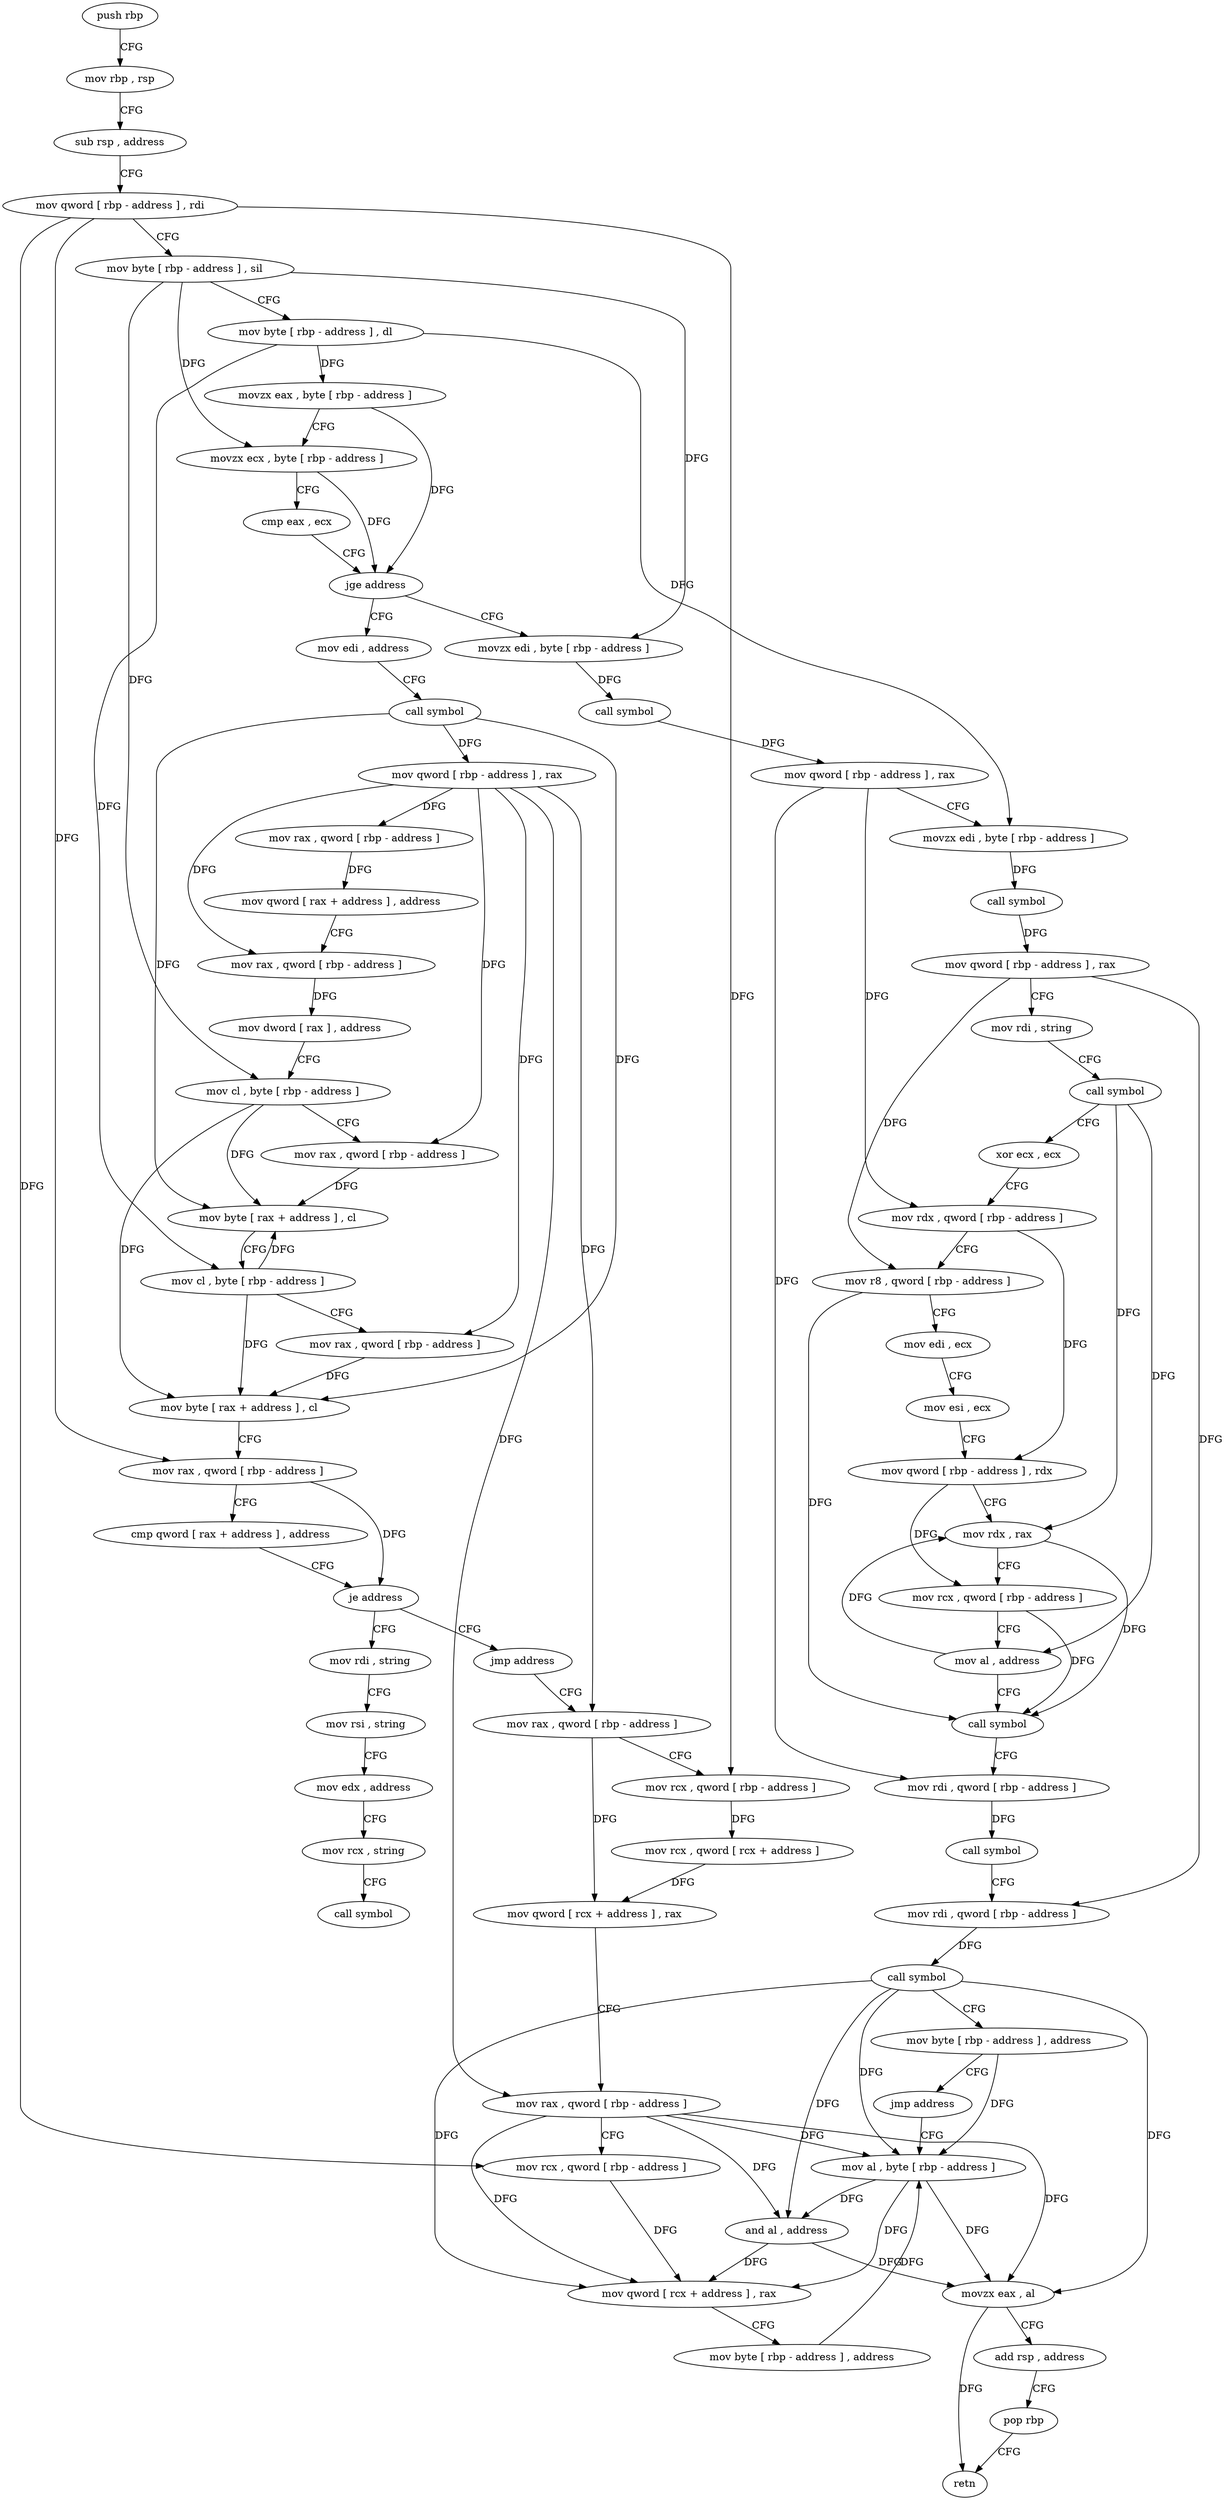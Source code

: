 digraph "func" {
"4211616" [label = "push rbp" ]
"4211617" [label = "mov rbp , rsp" ]
"4211620" [label = "sub rsp , address" ]
"4211624" [label = "mov qword [ rbp - address ] , rdi" ]
"4211628" [label = "mov byte [ rbp - address ] , sil" ]
"4211632" [label = "mov byte [ rbp - address ] , dl" ]
"4211635" [label = "movzx eax , byte [ rbp - address ]" ]
"4211639" [label = "movzx ecx , byte [ rbp - address ]" ]
"4211643" [label = "cmp eax , ecx" ]
"4211645" [label = "jge address" ]
"4211751" [label = "mov edi , address" ]
"4211651" [label = "movzx edi , byte [ rbp - address ]" ]
"4211756" [label = "call symbol" ]
"4211761" [label = "mov qword [ rbp - address ] , rax" ]
"4211765" [label = "mov rax , qword [ rbp - address ]" ]
"4211769" [label = "mov qword [ rax + address ] , address" ]
"4211777" [label = "mov rax , qword [ rbp - address ]" ]
"4211781" [label = "mov dword [ rax ] , address" ]
"4211787" [label = "mov cl , byte [ rbp - address ]" ]
"4211790" [label = "mov rax , qword [ rbp - address ]" ]
"4211794" [label = "mov byte [ rax + address ] , cl" ]
"4211797" [label = "mov cl , byte [ rbp - address ]" ]
"4211800" [label = "mov rax , qword [ rbp - address ]" ]
"4211804" [label = "mov byte [ rax + address ] , cl" ]
"4211807" [label = "mov rax , qword [ rbp - address ]" ]
"4211811" [label = "cmp qword [ rax + address ] , address" ]
"4211816" [label = "je address" ]
"4211827" [label = "mov rdi , string" ]
"4211822" [label = "jmp address" ]
"4211655" [label = "call symbol" ]
"4211660" [label = "mov qword [ rbp - address ] , rax" ]
"4211664" [label = "movzx edi , byte [ rbp - address ]" ]
"4211668" [label = "call symbol" ]
"4211673" [label = "mov qword [ rbp - address ] , rax" ]
"4211677" [label = "mov rdi , string" ]
"4211687" [label = "call symbol" ]
"4211692" [label = "xor ecx , ecx" ]
"4211694" [label = "mov rdx , qword [ rbp - address ]" ]
"4211698" [label = "mov r8 , qword [ rbp - address ]" ]
"4211702" [label = "mov edi , ecx" ]
"4211704" [label = "mov esi , ecx" ]
"4211706" [label = "mov qword [ rbp - address ] , rdx" ]
"4211710" [label = "mov rdx , rax" ]
"4211713" [label = "mov rcx , qword [ rbp - address ]" ]
"4211717" [label = "mov al , address" ]
"4211719" [label = "call symbol" ]
"4211724" [label = "mov rdi , qword [ rbp - address ]" ]
"4211728" [label = "call symbol" ]
"4211733" [label = "mov rdi , qword [ rbp - address ]" ]
"4211737" [label = "call symbol" ]
"4211742" [label = "mov byte [ rbp - address ] , address" ]
"4211746" [label = "jmp address" ]
"4211899" [label = "mov al , byte [ rbp - address ]" ]
"4211837" [label = "mov rsi , string" ]
"4211847" [label = "mov edx , address" ]
"4211852" [label = "mov rcx , string" ]
"4211862" [label = "call symbol" ]
"4211867" [label = "mov rax , qword [ rbp - address ]" ]
"4211902" [label = "and al , address" ]
"4211904" [label = "movzx eax , al" ]
"4211907" [label = "add rsp , address" ]
"4211911" [label = "pop rbp" ]
"4211912" [label = "retn" ]
"4211871" [label = "mov rcx , qword [ rbp - address ]" ]
"4211875" [label = "mov rcx , qword [ rcx + address ]" ]
"4211879" [label = "mov qword [ rcx + address ] , rax" ]
"4211883" [label = "mov rax , qword [ rbp - address ]" ]
"4211887" [label = "mov rcx , qword [ rbp - address ]" ]
"4211891" [label = "mov qword [ rcx + address ] , rax" ]
"4211895" [label = "mov byte [ rbp - address ] , address" ]
"4211616" -> "4211617" [ label = "CFG" ]
"4211617" -> "4211620" [ label = "CFG" ]
"4211620" -> "4211624" [ label = "CFG" ]
"4211624" -> "4211628" [ label = "CFG" ]
"4211624" -> "4211807" [ label = "DFG" ]
"4211624" -> "4211871" [ label = "DFG" ]
"4211624" -> "4211887" [ label = "DFG" ]
"4211628" -> "4211632" [ label = "CFG" ]
"4211628" -> "4211639" [ label = "DFG" ]
"4211628" -> "4211787" [ label = "DFG" ]
"4211628" -> "4211651" [ label = "DFG" ]
"4211632" -> "4211635" [ label = "DFG" ]
"4211632" -> "4211797" [ label = "DFG" ]
"4211632" -> "4211664" [ label = "DFG" ]
"4211635" -> "4211639" [ label = "CFG" ]
"4211635" -> "4211645" [ label = "DFG" ]
"4211639" -> "4211643" [ label = "CFG" ]
"4211639" -> "4211645" [ label = "DFG" ]
"4211643" -> "4211645" [ label = "CFG" ]
"4211645" -> "4211751" [ label = "CFG" ]
"4211645" -> "4211651" [ label = "CFG" ]
"4211751" -> "4211756" [ label = "CFG" ]
"4211651" -> "4211655" [ label = "DFG" ]
"4211756" -> "4211761" [ label = "DFG" ]
"4211756" -> "4211794" [ label = "DFG" ]
"4211756" -> "4211804" [ label = "DFG" ]
"4211761" -> "4211765" [ label = "DFG" ]
"4211761" -> "4211777" [ label = "DFG" ]
"4211761" -> "4211790" [ label = "DFG" ]
"4211761" -> "4211800" [ label = "DFG" ]
"4211761" -> "4211867" [ label = "DFG" ]
"4211761" -> "4211883" [ label = "DFG" ]
"4211765" -> "4211769" [ label = "DFG" ]
"4211769" -> "4211777" [ label = "CFG" ]
"4211777" -> "4211781" [ label = "DFG" ]
"4211781" -> "4211787" [ label = "CFG" ]
"4211787" -> "4211790" [ label = "CFG" ]
"4211787" -> "4211794" [ label = "DFG" ]
"4211787" -> "4211804" [ label = "DFG" ]
"4211790" -> "4211794" [ label = "DFG" ]
"4211794" -> "4211797" [ label = "CFG" ]
"4211797" -> "4211800" [ label = "CFG" ]
"4211797" -> "4211794" [ label = "DFG" ]
"4211797" -> "4211804" [ label = "DFG" ]
"4211800" -> "4211804" [ label = "DFG" ]
"4211804" -> "4211807" [ label = "CFG" ]
"4211807" -> "4211811" [ label = "CFG" ]
"4211807" -> "4211816" [ label = "DFG" ]
"4211811" -> "4211816" [ label = "CFG" ]
"4211816" -> "4211827" [ label = "CFG" ]
"4211816" -> "4211822" [ label = "CFG" ]
"4211827" -> "4211837" [ label = "CFG" ]
"4211822" -> "4211867" [ label = "CFG" ]
"4211655" -> "4211660" [ label = "DFG" ]
"4211660" -> "4211664" [ label = "CFG" ]
"4211660" -> "4211694" [ label = "DFG" ]
"4211660" -> "4211724" [ label = "DFG" ]
"4211664" -> "4211668" [ label = "DFG" ]
"4211668" -> "4211673" [ label = "DFG" ]
"4211673" -> "4211677" [ label = "CFG" ]
"4211673" -> "4211698" [ label = "DFG" ]
"4211673" -> "4211733" [ label = "DFG" ]
"4211677" -> "4211687" [ label = "CFG" ]
"4211687" -> "4211692" [ label = "CFG" ]
"4211687" -> "4211710" [ label = "DFG" ]
"4211687" -> "4211717" [ label = "DFG" ]
"4211692" -> "4211694" [ label = "CFG" ]
"4211694" -> "4211698" [ label = "CFG" ]
"4211694" -> "4211706" [ label = "DFG" ]
"4211698" -> "4211702" [ label = "CFG" ]
"4211698" -> "4211719" [ label = "DFG" ]
"4211702" -> "4211704" [ label = "CFG" ]
"4211704" -> "4211706" [ label = "CFG" ]
"4211706" -> "4211710" [ label = "CFG" ]
"4211706" -> "4211713" [ label = "DFG" ]
"4211710" -> "4211713" [ label = "CFG" ]
"4211710" -> "4211719" [ label = "DFG" ]
"4211713" -> "4211717" [ label = "CFG" ]
"4211713" -> "4211719" [ label = "DFG" ]
"4211717" -> "4211719" [ label = "CFG" ]
"4211717" -> "4211710" [ label = "DFG" ]
"4211719" -> "4211724" [ label = "CFG" ]
"4211724" -> "4211728" [ label = "DFG" ]
"4211728" -> "4211733" [ label = "CFG" ]
"4211733" -> "4211737" [ label = "DFG" ]
"4211737" -> "4211742" [ label = "CFG" ]
"4211737" -> "4211899" [ label = "DFG" ]
"4211737" -> "4211902" [ label = "DFG" ]
"4211737" -> "4211904" [ label = "DFG" ]
"4211737" -> "4211891" [ label = "DFG" ]
"4211742" -> "4211746" [ label = "CFG" ]
"4211742" -> "4211899" [ label = "DFG" ]
"4211746" -> "4211899" [ label = "CFG" ]
"4211899" -> "4211902" [ label = "DFG" ]
"4211899" -> "4211904" [ label = "DFG" ]
"4211899" -> "4211891" [ label = "DFG" ]
"4211837" -> "4211847" [ label = "CFG" ]
"4211847" -> "4211852" [ label = "CFG" ]
"4211852" -> "4211862" [ label = "CFG" ]
"4211867" -> "4211871" [ label = "CFG" ]
"4211867" -> "4211879" [ label = "DFG" ]
"4211902" -> "4211904" [ label = "DFG" ]
"4211902" -> "4211891" [ label = "DFG" ]
"4211904" -> "4211907" [ label = "CFG" ]
"4211904" -> "4211912" [ label = "DFG" ]
"4211907" -> "4211911" [ label = "CFG" ]
"4211911" -> "4211912" [ label = "CFG" ]
"4211871" -> "4211875" [ label = "DFG" ]
"4211875" -> "4211879" [ label = "DFG" ]
"4211879" -> "4211883" [ label = "CFG" ]
"4211883" -> "4211887" [ label = "CFG" ]
"4211883" -> "4211902" [ label = "DFG" ]
"4211883" -> "4211904" [ label = "DFG" ]
"4211883" -> "4211899" [ label = "DFG" ]
"4211883" -> "4211891" [ label = "DFG" ]
"4211887" -> "4211891" [ label = "DFG" ]
"4211891" -> "4211895" [ label = "CFG" ]
"4211895" -> "4211899" [ label = "DFG" ]
}
